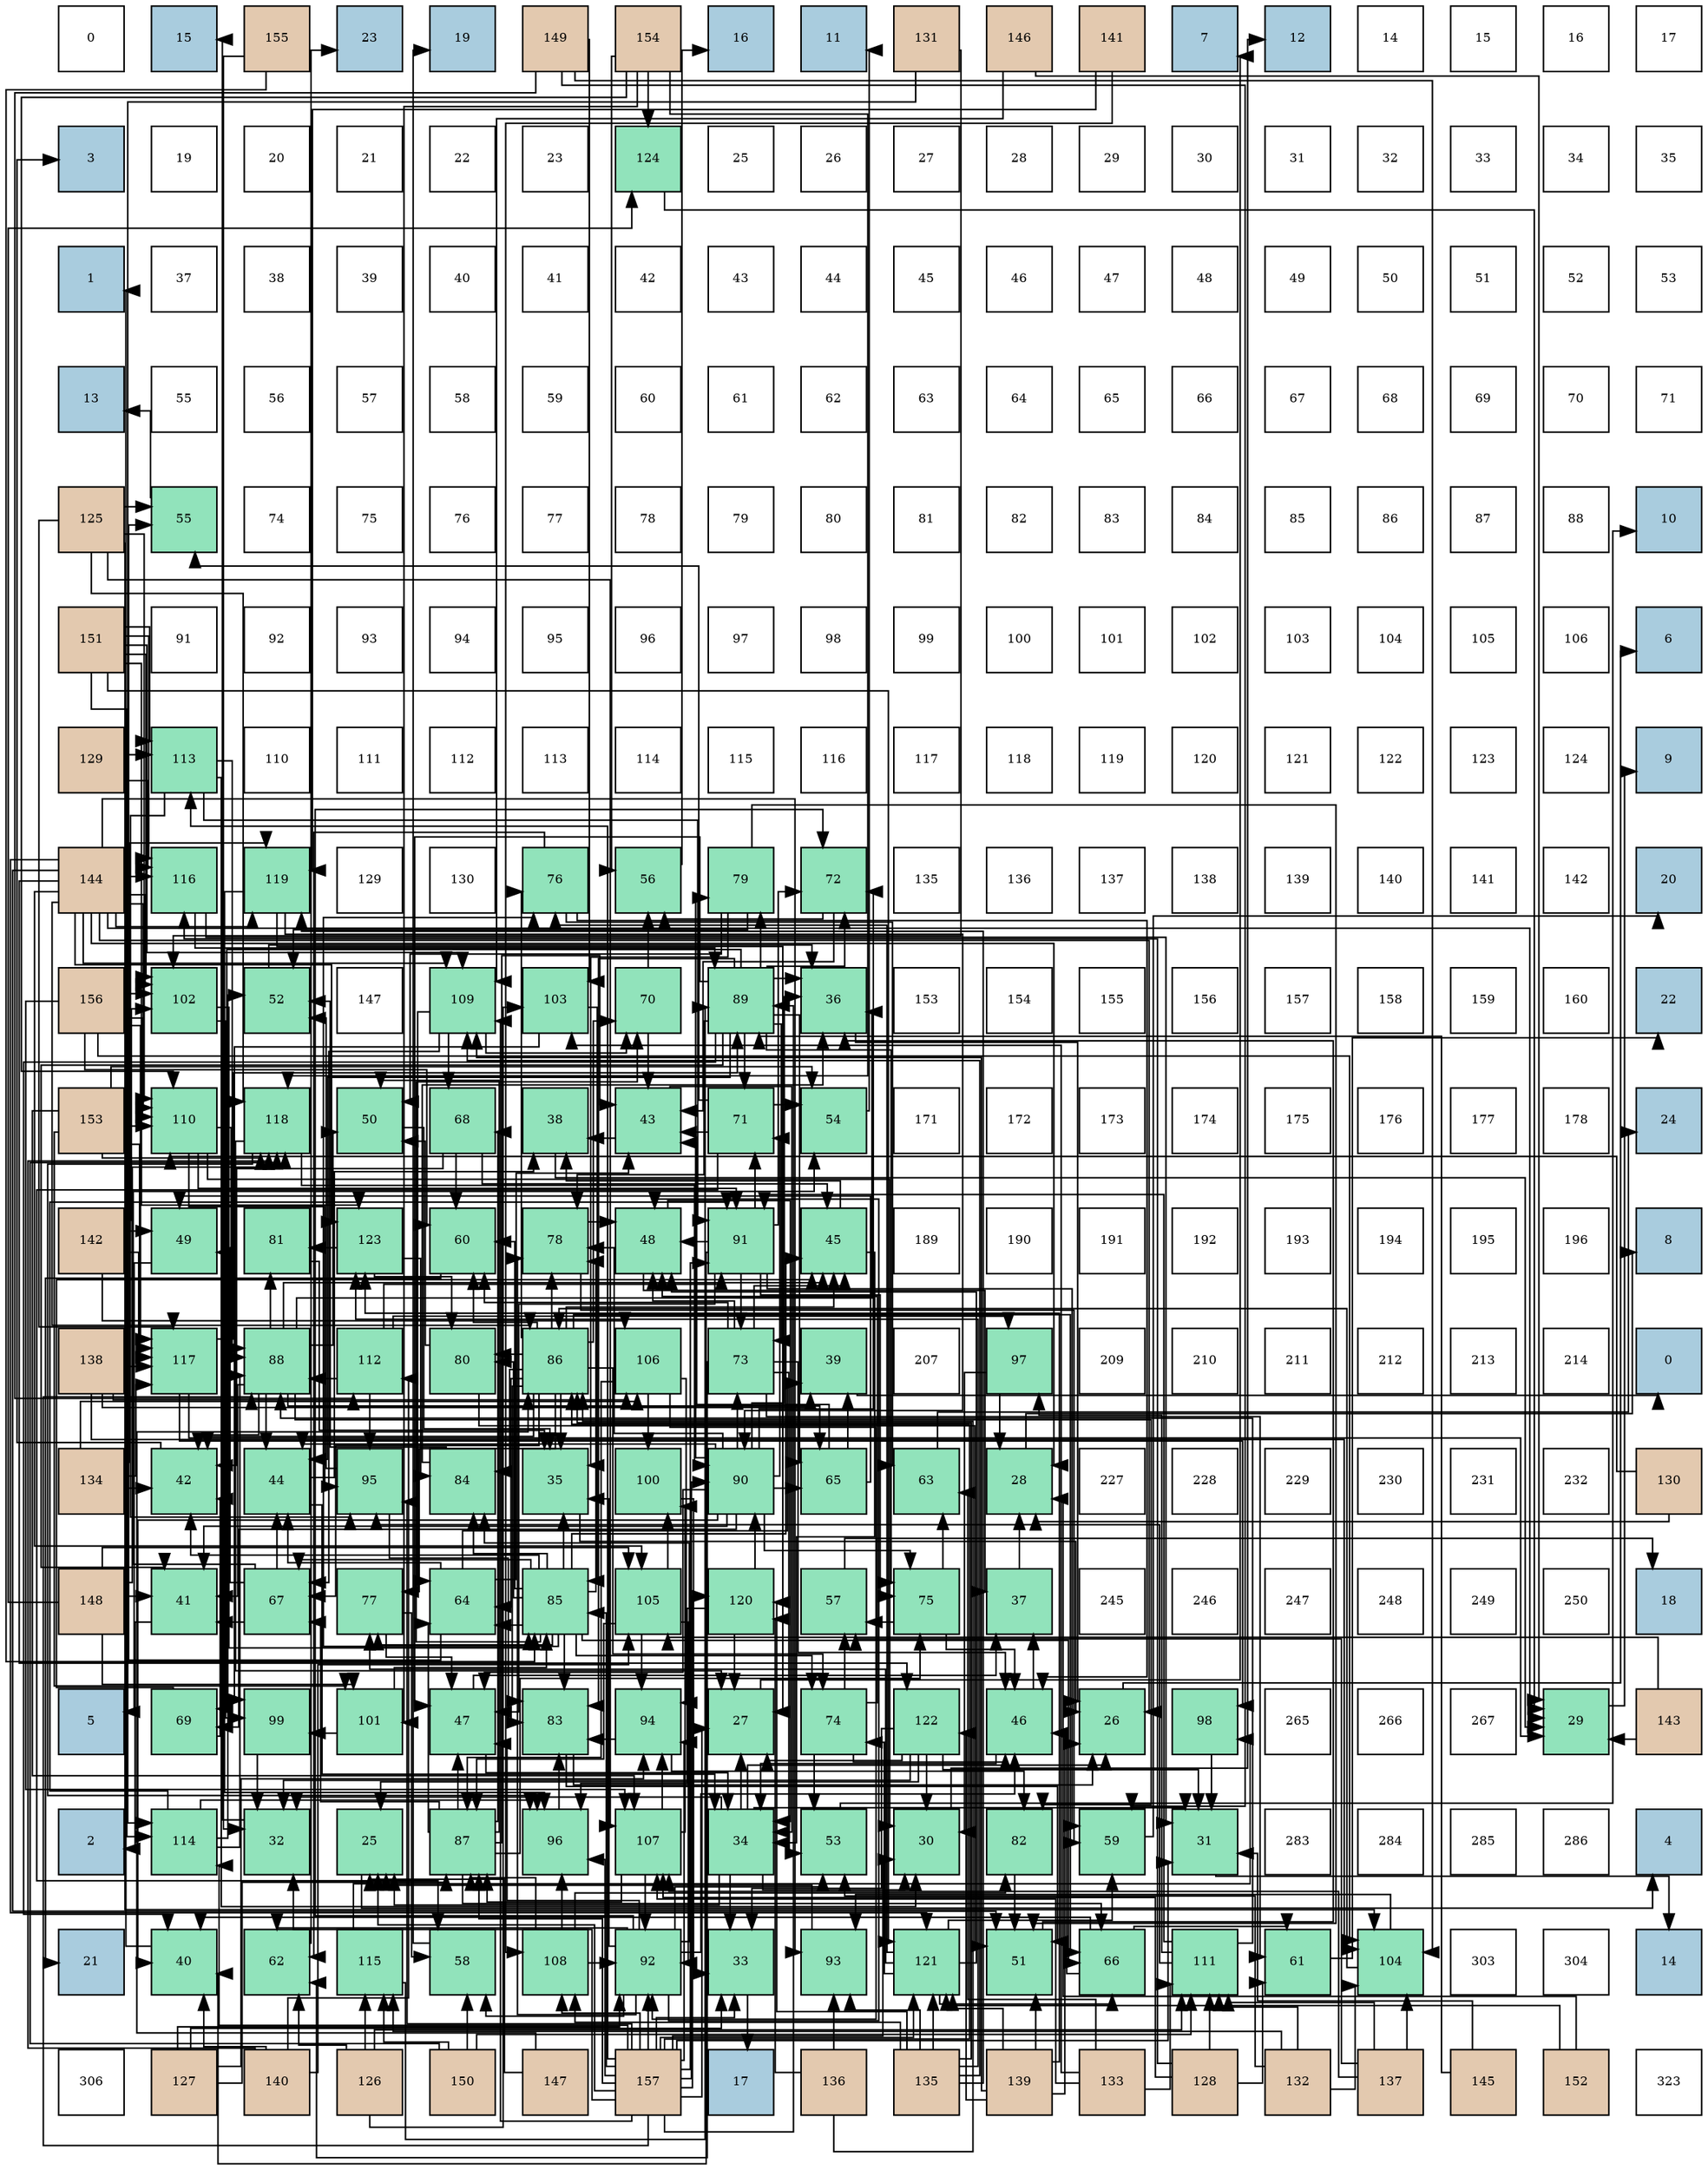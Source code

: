 digraph layout{
 rankdir=TB;
 splines=ortho;
 node [style=filled shape=square fixedsize=true width=0.6];
0[label="0", fontsize=8, fillcolor="#ffffff"];
1[label="15", fontsize=8, fillcolor="#a9ccde"];
2[label="155", fontsize=8, fillcolor="#e3c9af"];
3[label="23", fontsize=8, fillcolor="#a9ccde"];
4[label="19", fontsize=8, fillcolor="#a9ccde"];
5[label="149", fontsize=8, fillcolor="#e3c9af"];
6[label="154", fontsize=8, fillcolor="#e3c9af"];
7[label="16", fontsize=8, fillcolor="#a9ccde"];
8[label="11", fontsize=8, fillcolor="#a9ccde"];
9[label="131", fontsize=8, fillcolor="#e3c9af"];
10[label="146", fontsize=8, fillcolor="#e3c9af"];
11[label="141", fontsize=8, fillcolor="#e3c9af"];
12[label="7", fontsize=8, fillcolor="#a9ccde"];
13[label="12", fontsize=8, fillcolor="#a9ccde"];
14[label="14", fontsize=8, fillcolor="#ffffff"];
15[label="15", fontsize=8, fillcolor="#ffffff"];
16[label="16", fontsize=8, fillcolor="#ffffff"];
17[label="17", fontsize=8, fillcolor="#ffffff"];
18[label="3", fontsize=8, fillcolor="#a9ccde"];
19[label="19", fontsize=8, fillcolor="#ffffff"];
20[label="20", fontsize=8, fillcolor="#ffffff"];
21[label="21", fontsize=8, fillcolor="#ffffff"];
22[label="22", fontsize=8, fillcolor="#ffffff"];
23[label="23", fontsize=8, fillcolor="#ffffff"];
24[label="124", fontsize=8, fillcolor="#91e3bb"];
25[label="25", fontsize=8, fillcolor="#ffffff"];
26[label="26", fontsize=8, fillcolor="#ffffff"];
27[label="27", fontsize=8, fillcolor="#ffffff"];
28[label="28", fontsize=8, fillcolor="#ffffff"];
29[label="29", fontsize=8, fillcolor="#ffffff"];
30[label="30", fontsize=8, fillcolor="#ffffff"];
31[label="31", fontsize=8, fillcolor="#ffffff"];
32[label="32", fontsize=8, fillcolor="#ffffff"];
33[label="33", fontsize=8, fillcolor="#ffffff"];
34[label="34", fontsize=8, fillcolor="#ffffff"];
35[label="35", fontsize=8, fillcolor="#ffffff"];
36[label="1", fontsize=8, fillcolor="#a9ccde"];
37[label="37", fontsize=8, fillcolor="#ffffff"];
38[label="38", fontsize=8, fillcolor="#ffffff"];
39[label="39", fontsize=8, fillcolor="#ffffff"];
40[label="40", fontsize=8, fillcolor="#ffffff"];
41[label="41", fontsize=8, fillcolor="#ffffff"];
42[label="42", fontsize=8, fillcolor="#ffffff"];
43[label="43", fontsize=8, fillcolor="#ffffff"];
44[label="44", fontsize=8, fillcolor="#ffffff"];
45[label="45", fontsize=8, fillcolor="#ffffff"];
46[label="46", fontsize=8, fillcolor="#ffffff"];
47[label="47", fontsize=8, fillcolor="#ffffff"];
48[label="48", fontsize=8, fillcolor="#ffffff"];
49[label="49", fontsize=8, fillcolor="#ffffff"];
50[label="50", fontsize=8, fillcolor="#ffffff"];
51[label="51", fontsize=8, fillcolor="#ffffff"];
52[label="52", fontsize=8, fillcolor="#ffffff"];
53[label="53", fontsize=8, fillcolor="#ffffff"];
54[label="13", fontsize=8, fillcolor="#a9ccde"];
55[label="55", fontsize=8, fillcolor="#ffffff"];
56[label="56", fontsize=8, fillcolor="#ffffff"];
57[label="57", fontsize=8, fillcolor="#ffffff"];
58[label="58", fontsize=8, fillcolor="#ffffff"];
59[label="59", fontsize=8, fillcolor="#ffffff"];
60[label="60", fontsize=8, fillcolor="#ffffff"];
61[label="61", fontsize=8, fillcolor="#ffffff"];
62[label="62", fontsize=8, fillcolor="#ffffff"];
63[label="63", fontsize=8, fillcolor="#ffffff"];
64[label="64", fontsize=8, fillcolor="#ffffff"];
65[label="65", fontsize=8, fillcolor="#ffffff"];
66[label="66", fontsize=8, fillcolor="#ffffff"];
67[label="67", fontsize=8, fillcolor="#ffffff"];
68[label="68", fontsize=8, fillcolor="#ffffff"];
69[label="69", fontsize=8, fillcolor="#ffffff"];
70[label="70", fontsize=8, fillcolor="#ffffff"];
71[label="71", fontsize=8, fillcolor="#ffffff"];
72[label="125", fontsize=8, fillcolor="#e3c9af"];
73[label="55", fontsize=8, fillcolor="#91e3bb"];
74[label="74", fontsize=8, fillcolor="#ffffff"];
75[label="75", fontsize=8, fillcolor="#ffffff"];
76[label="76", fontsize=8, fillcolor="#ffffff"];
77[label="77", fontsize=8, fillcolor="#ffffff"];
78[label="78", fontsize=8, fillcolor="#ffffff"];
79[label="79", fontsize=8, fillcolor="#ffffff"];
80[label="80", fontsize=8, fillcolor="#ffffff"];
81[label="81", fontsize=8, fillcolor="#ffffff"];
82[label="82", fontsize=8, fillcolor="#ffffff"];
83[label="83", fontsize=8, fillcolor="#ffffff"];
84[label="84", fontsize=8, fillcolor="#ffffff"];
85[label="85", fontsize=8, fillcolor="#ffffff"];
86[label="86", fontsize=8, fillcolor="#ffffff"];
87[label="87", fontsize=8, fillcolor="#ffffff"];
88[label="88", fontsize=8, fillcolor="#ffffff"];
89[label="10", fontsize=8, fillcolor="#a9ccde"];
90[label="151", fontsize=8, fillcolor="#e3c9af"];
91[label="91", fontsize=8, fillcolor="#ffffff"];
92[label="92", fontsize=8, fillcolor="#ffffff"];
93[label="93", fontsize=8, fillcolor="#ffffff"];
94[label="94", fontsize=8, fillcolor="#ffffff"];
95[label="95", fontsize=8, fillcolor="#ffffff"];
96[label="96", fontsize=8, fillcolor="#ffffff"];
97[label="97", fontsize=8, fillcolor="#ffffff"];
98[label="98", fontsize=8, fillcolor="#ffffff"];
99[label="99", fontsize=8, fillcolor="#ffffff"];
100[label="100", fontsize=8, fillcolor="#ffffff"];
101[label="101", fontsize=8, fillcolor="#ffffff"];
102[label="102", fontsize=8, fillcolor="#ffffff"];
103[label="103", fontsize=8, fillcolor="#ffffff"];
104[label="104", fontsize=8, fillcolor="#ffffff"];
105[label="105", fontsize=8, fillcolor="#ffffff"];
106[label="106", fontsize=8, fillcolor="#ffffff"];
107[label="6", fontsize=8, fillcolor="#a9ccde"];
108[label="129", fontsize=8, fillcolor="#e3c9af"];
109[label="113", fontsize=8, fillcolor="#91e3bb"];
110[label="110", fontsize=8, fillcolor="#ffffff"];
111[label="111", fontsize=8, fillcolor="#ffffff"];
112[label="112", fontsize=8, fillcolor="#ffffff"];
113[label="113", fontsize=8, fillcolor="#ffffff"];
114[label="114", fontsize=8, fillcolor="#ffffff"];
115[label="115", fontsize=8, fillcolor="#ffffff"];
116[label="116", fontsize=8, fillcolor="#ffffff"];
117[label="117", fontsize=8, fillcolor="#ffffff"];
118[label="118", fontsize=8, fillcolor="#ffffff"];
119[label="119", fontsize=8, fillcolor="#ffffff"];
120[label="120", fontsize=8, fillcolor="#ffffff"];
121[label="121", fontsize=8, fillcolor="#ffffff"];
122[label="122", fontsize=8, fillcolor="#ffffff"];
123[label="123", fontsize=8, fillcolor="#ffffff"];
124[label="124", fontsize=8, fillcolor="#ffffff"];
125[label="9", fontsize=8, fillcolor="#a9ccde"];
126[label="144", fontsize=8, fillcolor="#e3c9af"];
127[label="116", fontsize=8, fillcolor="#91e3bb"];
128[label="119", fontsize=8, fillcolor="#91e3bb"];
129[label="129", fontsize=8, fillcolor="#ffffff"];
130[label="130", fontsize=8, fillcolor="#ffffff"];
131[label="76", fontsize=8, fillcolor="#91e3bb"];
132[label="56", fontsize=8, fillcolor="#91e3bb"];
133[label="79", fontsize=8, fillcolor="#91e3bb"];
134[label="72", fontsize=8, fillcolor="#91e3bb"];
135[label="135", fontsize=8, fillcolor="#ffffff"];
136[label="136", fontsize=8, fillcolor="#ffffff"];
137[label="137", fontsize=8, fillcolor="#ffffff"];
138[label="138", fontsize=8, fillcolor="#ffffff"];
139[label="139", fontsize=8, fillcolor="#ffffff"];
140[label="140", fontsize=8, fillcolor="#ffffff"];
141[label="141", fontsize=8, fillcolor="#ffffff"];
142[label="142", fontsize=8, fillcolor="#ffffff"];
143[label="20", fontsize=8, fillcolor="#a9ccde"];
144[label="156", fontsize=8, fillcolor="#e3c9af"];
145[label="102", fontsize=8, fillcolor="#91e3bb"];
146[label="52", fontsize=8, fillcolor="#91e3bb"];
147[label="147", fontsize=8, fillcolor="#ffffff"];
148[label="109", fontsize=8, fillcolor="#91e3bb"];
149[label="103", fontsize=8, fillcolor="#91e3bb"];
150[label="70", fontsize=8, fillcolor="#91e3bb"];
151[label="89", fontsize=8, fillcolor="#91e3bb"];
152[label="36", fontsize=8, fillcolor="#91e3bb"];
153[label="153", fontsize=8, fillcolor="#ffffff"];
154[label="154", fontsize=8, fillcolor="#ffffff"];
155[label="155", fontsize=8, fillcolor="#ffffff"];
156[label="156", fontsize=8, fillcolor="#ffffff"];
157[label="157", fontsize=8, fillcolor="#ffffff"];
158[label="158", fontsize=8, fillcolor="#ffffff"];
159[label="159", fontsize=8, fillcolor="#ffffff"];
160[label="160", fontsize=8, fillcolor="#ffffff"];
161[label="22", fontsize=8, fillcolor="#a9ccde"];
162[label="153", fontsize=8, fillcolor="#e3c9af"];
163[label="110", fontsize=8, fillcolor="#91e3bb"];
164[label="118", fontsize=8, fillcolor="#91e3bb"];
165[label="50", fontsize=8, fillcolor="#91e3bb"];
166[label="68", fontsize=8, fillcolor="#91e3bb"];
167[label="38", fontsize=8, fillcolor="#91e3bb"];
168[label="43", fontsize=8, fillcolor="#91e3bb"];
169[label="71", fontsize=8, fillcolor="#91e3bb"];
170[label="54", fontsize=8, fillcolor="#91e3bb"];
171[label="171", fontsize=8, fillcolor="#ffffff"];
172[label="172", fontsize=8, fillcolor="#ffffff"];
173[label="173", fontsize=8, fillcolor="#ffffff"];
174[label="174", fontsize=8, fillcolor="#ffffff"];
175[label="175", fontsize=8, fillcolor="#ffffff"];
176[label="176", fontsize=8, fillcolor="#ffffff"];
177[label="177", fontsize=8, fillcolor="#ffffff"];
178[label="178", fontsize=8, fillcolor="#ffffff"];
179[label="24", fontsize=8, fillcolor="#a9ccde"];
180[label="142", fontsize=8, fillcolor="#e3c9af"];
181[label="49", fontsize=8, fillcolor="#91e3bb"];
182[label="81", fontsize=8, fillcolor="#91e3bb"];
183[label="123", fontsize=8, fillcolor="#91e3bb"];
184[label="60", fontsize=8, fillcolor="#91e3bb"];
185[label="78", fontsize=8, fillcolor="#91e3bb"];
186[label="48", fontsize=8, fillcolor="#91e3bb"];
187[label="91", fontsize=8, fillcolor="#91e3bb"];
188[label="45", fontsize=8, fillcolor="#91e3bb"];
189[label="189", fontsize=8, fillcolor="#ffffff"];
190[label="190", fontsize=8, fillcolor="#ffffff"];
191[label="191", fontsize=8, fillcolor="#ffffff"];
192[label="192", fontsize=8, fillcolor="#ffffff"];
193[label="193", fontsize=8, fillcolor="#ffffff"];
194[label="194", fontsize=8, fillcolor="#ffffff"];
195[label="195", fontsize=8, fillcolor="#ffffff"];
196[label="196", fontsize=8, fillcolor="#ffffff"];
197[label="8", fontsize=8, fillcolor="#a9ccde"];
198[label="138", fontsize=8, fillcolor="#e3c9af"];
199[label="117", fontsize=8, fillcolor="#91e3bb"];
200[label="88", fontsize=8, fillcolor="#91e3bb"];
201[label="112", fontsize=8, fillcolor="#91e3bb"];
202[label="80", fontsize=8, fillcolor="#91e3bb"];
203[label="86", fontsize=8, fillcolor="#91e3bb"];
204[label="106", fontsize=8, fillcolor="#91e3bb"];
205[label="73", fontsize=8, fillcolor="#91e3bb"];
206[label="39", fontsize=8, fillcolor="#91e3bb"];
207[label="207", fontsize=8, fillcolor="#ffffff"];
208[label="97", fontsize=8, fillcolor="#91e3bb"];
209[label="209", fontsize=8, fillcolor="#ffffff"];
210[label="210", fontsize=8, fillcolor="#ffffff"];
211[label="211", fontsize=8, fillcolor="#ffffff"];
212[label="212", fontsize=8, fillcolor="#ffffff"];
213[label="213", fontsize=8, fillcolor="#ffffff"];
214[label="214", fontsize=8, fillcolor="#ffffff"];
215[label="0", fontsize=8, fillcolor="#a9ccde"];
216[label="134", fontsize=8, fillcolor="#e3c9af"];
217[label="42", fontsize=8, fillcolor="#91e3bb"];
218[label="44", fontsize=8, fillcolor="#91e3bb"];
219[label="95", fontsize=8, fillcolor="#91e3bb"];
220[label="84", fontsize=8, fillcolor="#91e3bb"];
221[label="35", fontsize=8, fillcolor="#91e3bb"];
222[label="100", fontsize=8, fillcolor="#91e3bb"];
223[label="90", fontsize=8, fillcolor="#91e3bb"];
224[label="65", fontsize=8, fillcolor="#91e3bb"];
225[label="63", fontsize=8, fillcolor="#91e3bb"];
226[label="28", fontsize=8, fillcolor="#91e3bb"];
227[label="227", fontsize=8, fillcolor="#ffffff"];
228[label="228", fontsize=8, fillcolor="#ffffff"];
229[label="229", fontsize=8, fillcolor="#ffffff"];
230[label="230", fontsize=8, fillcolor="#ffffff"];
231[label="231", fontsize=8, fillcolor="#ffffff"];
232[label="232", fontsize=8, fillcolor="#ffffff"];
233[label="130", fontsize=8, fillcolor="#e3c9af"];
234[label="148", fontsize=8, fillcolor="#e3c9af"];
235[label="41", fontsize=8, fillcolor="#91e3bb"];
236[label="67", fontsize=8, fillcolor="#91e3bb"];
237[label="77", fontsize=8, fillcolor="#91e3bb"];
238[label="64", fontsize=8, fillcolor="#91e3bb"];
239[label="85", fontsize=8, fillcolor="#91e3bb"];
240[label="105", fontsize=8, fillcolor="#91e3bb"];
241[label="120", fontsize=8, fillcolor="#91e3bb"];
242[label="57", fontsize=8, fillcolor="#91e3bb"];
243[label="75", fontsize=8, fillcolor="#91e3bb"];
244[label="37", fontsize=8, fillcolor="#91e3bb"];
245[label="245", fontsize=8, fillcolor="#ffffff"];
246[label="246", fontsize=8, fillcolor="#ffffff"];
247[label="247", fontsize=8, fillcolor="#ffffff"];
248[label="248", fontsize=8, fillcolor="#ffffff"];
249[label="249", fontsize=8, fillcolor="#ffffff"];
250[label="250", fontsize=8, fillcolor="#ffffff"];
251[label="18", fontsize=8, fillcolor="#a9ccde"];
252[label="5", fontsize=8, fillcolor="#a9ccde"];
253[label="69", fontsize=8, fillcolor="#91e3bb"];
254[label="99", fontsize=8, fillcolor="#91e3bb"];
255[label="101", fontsize=8, fillcolor="#91e3bb"];
256[label="47", fontsize=8, fillcolor="#91e3bb"];
257[label="83", fontsize=8, fillcolor="#91e3bb"];
258[label="94", fontsize=8, fillcolor="#91e3bb"];
259[label="27", fontsize=8, fillcolor="#91e3bb"];
260[label="74", fontsize=8, fillcolor="#91e3bb"];
261[label="122", fontsize=8, fillcolor="#91e3bb"];
262[label="46", fontsize=8, fillcolor="#91e3bb"];
263[label="26", fontsize=8, fillcolor="#91e3bb"];
264[label="98", fontsize=8, fillcolor="#91e3bb"];
265[label="265", fontsize=8, fillcolor="#ffffff"];
266[label="266", fontsize=8, fillcolor="#ffffff"];
267[label="267", fontsize=8, fillcolor="#ffffff"];
268[label="29", fontsize=8, fillcolor="#91e3bb"];
269[label="143", fontsize=8, fillcolor="#e3c9af"];
270[label="2", fontsize=8, fillcolor="#a9ccde"];
271[label="114", fontsize=8, fillcolor="#91e3bb"];
272[label="32", fontsize=8, fillcolor="#91e3bb"];
273[label="25", fontsize=8, fillcolor="#91e3bb"];
274[label="87", fontsize=8, fillcolor="#91e3bb"];
275[label="96", fontsize=8, fillcolor="#91e3bb"];
276[label="107", fontsize=8, fillcolor="#91e3bb"];
277[label="34", fontsize=8, fillcolor="#91e3bb"];
278[label="53", fontsize=8, fillcolor="#91e3bb"];
279[label="30", fontsize=8, fillcolor="#91e3bb"];
280[label="82", fontsize=8, fillcolor="#91e3bb"];
281[label="59", fontsize=8, fillcolor="#91e3bb"];
282[label="31", fontsize=8, fillcolor="#91e3bb"];
283[label="283", fontsize=8, fillcolor="#ffffff"];
284[label="284", fontsize=8, fillcolor="#ffffff"];
285[label="285", fontsize=8, fillcolor="#ffffff"];
286[label="286", fontsize=8, fillcolor="#ffffff"];
287[label="4", fontsize=8, fillcolor="#a9ccde"];
288[label="21", fontsize=8, fillcolor="#a9ccde"];
289[label="40", fontsize=8, fillcolor="#91e3bb"];
290[label="62", fontsize=8, fillcolor="#91e3bb"];
291[label="115", fontsize=8, fillcolor="#91e3bb"];
292[label="58", fontsize=8, fillcolor="#91e3bb"];
293[label="108", fontsize=8, fillcolor="#91e3bb"];
294[label="92", fontsize=8, fillcolor="#91e3bb"];
295[label="33", fontsize=8, fillcolor="#91e3bb"];
296[label="93", fontsize=8, fillcolor="#91e3bb"];
297[label="121", fontsize=8, fillcolor="#91e3bb"];
298[label="51", fontsize=8, fillcolor="#91e3bb"];
299[label="66", fontsize=8, fillcolor="#91e3bb"];
300[label="111", fontsize=8, fillcolor="#91e3bb"];
301[label="61", fontsize=8, fillcolor="#91e3bb"];
302[label="104", fontsize=8, fillcolor="#91e3bb"];
303[label="303", fontsize=8, fillcolor="#ffffff"];
304[label="304", fontsize=8, fillcolor="#ffffff"];
305[label="14", fontsize=8, fillcolor="#a9ccde"];
306[label="306", fontsize=8, fillcolor="#ffffff"];
307[label="127", fontsize=8, fillcolor="#e3c9af"];
308[label="140", fontsize=8, fillcolor="#e3c9af"];
309[label="126", fontsize=8, fillcolor="#e3c9af"];
310[label="150", fontsize=8, fillcolor="#e3c9af"];
311[label="147", fontsize=8, fillcolor="#e3c9af"];
312[label="157", fontsize=8, fillcolor="#e3c9af"];
313[label="17", fontsize=8, fillcolor="#a9ccde"];
314[label="136", fontsize=8, fillcolor="#e3c9af"];
315[label="135", fontsize=8, fillcolor="#e3c9af"];
316[label="139", fontsize=8, fillcolor="#e3c9af"];
317[label="133", fontsize=8, fillcolor="#e3c9af"];
318[label="128", fontsize=8, fillcolor="#e3c9af"];
319[label="132", fontsize=8, fillcolor="#e3c9af"];
320[label="137", fontsize=8, fillcolor="#e3c9af"];
321[label="145", fontsize=8, fillcolor="#e3c9af"];
322[label="152", fontsize=8, fillcolor="#e3c9af"];
323[label="323", fontsize=8, fillcolor="#ffffff"];
edge [constraint=false, style=vis];273 -> 287;
263 -> 107;
259 -> 12;
226 -> 197;
268 -> 125;
279 -> 13;
282 -> 305;
272 -> 1;
295 -> 313;
277 -> 273;
277 -> 263;
277 -> 259;
277 -> 279;
277 -> 282;
277 -> 272;
277 -> 295;
221 -> 263;
152 -> 263;
244 -> 226;
167 -> 268;
206 -> 215;
289 -> 36;
235 -> 270;
217 -> 18;
168 -> 277;
168 -> 167;
218 -> 277;
218 -> 167;
188 -> 277;
188 -> 167;
262 -> 277;
262 -> 244;
256 -> 277;
256 -> 244;
186 -> 277;
186 -> 244;
181 -> 252;
165 -> 221;
298 -> 152;
146 -> 152;
278 -> 89;
170 -> 8;
73 -> 54;
132 -> 7;
242 -> 251;
292 -> 4;
281 -> 143;
184 -> 288;
301 -> 161;
290 -> 3;
225 -> 179;
238 -> 206;
238 -> 168;
238 -> 218;
238 -> 73;
224 -> 206;
224 -> 168;
224 -> 181;
299 -> 289;
299 -> 262;
299 -> 301;
236 -> 235;
236 -> 218;
236 -> 181;
236 -> 170;
166 -> 217;
166 -> 188;
166 -> 184;
253 -> 217;
253 -> 188;
150 -> 168;
150 -> 132;
169 -> 168;
169 -> 170;
169 -> 73;
169 -> 292;
134 -> 168;
134 -> 132;
205 -> 188;
205 -> 262;
205 -> 186;
205 -> 278;
205 -> 184;
205 -> 301;
205 -> 290;
260 -> 262;
260 -> 186;
260 -> 278;
260 -> 242;
243 -> 262;
243 -> 242;
243 -> 225;
131 -> 262;
131 -> 290;
131 -> 225;
237 -> 256;
237 -> 292;
185 -> 186;
185 -> 281;
133 -> 221;
133 -> 165;
133 -> 298;
133 -> 146;
202 -> 165;
202 -> 298;
182 -> 221;
280 -> 298;
257 -> 263;
257 -> 298;
220 -> 152;
220 -> 146;
239 -> 221;
239 -> 217;
239 -> 188;
239 -> 184;
239 -> 238;
239 -> 299;
239 -> 236;
239 -> 150;
239 -> 260;
239 -> 131;
239 -> 237;
239 -> 185;
239 -> 202;
239 -> 257;
239 -> 220;
203 -> 221;
203 -> 217;
203 -> 188;
203 -> 184;
203 -> 238;
203 -> 299;
203 -> 236;
203 -> 150;
203 -> 260;
203 -> 131;
203 -> 237;
203 -> 185;
203 -> 202;
203 -> 257;
203 -> 220;
274 -> 168;
274 -> 256;
274 -> 165;
274 -> 238;
274 -> 299;
274 -> 236;
274 -> 166;
274 -> 243;
200 -> 152;
200 -> 235;
200 -> 217;
200 -> 218;
200 -> 188;
200 -> 165;
200 -> 224;
200 -> 182;
200 -> 280;
151 -> 152;
151 -> 289;
151 -> 235;
151 -> 218;
151 -> 256;
151 -> 224;
151 -> 253;
151 -> 169;
151 -> 134;
151 -> 205;
151 -> 243;
151 -> 185;
151 -> 133;
151 -> 257;
223 -> 152;
223 -> 289;
223 -> 235;
223 -> 218;
223 -> 256;
223 -> 224;
223 -> 253;
223 -> 169;
223 -> 134;
223 -> 205;
223 -> 243;
223 -> 185;
223 -> 133;
187 -> 289;
187 -> 256;
187 -> 186;
187 -> 281;
187 -> 169;
187 -> 134;
187 -> 205;
187 -> 243;
294 -> 221;
294 -> 262;
294 -> 256;
294 -> 186;
294 -> 278;
294 -> 292;
294 -> 290;
294 -> 134;
294 -> 185;
294 -> 220;
296 -> 273;
258 -> 280;
258 -> 257;
219 -> 146;
219 -> 257;
275 -> 257;
208 -> 226;
208 -> 279;
264 -> 282;
254 -> 272;
222 -> 295;
255 -> 239;
255 -> 254;
145 -> 239;
145 -> 254;
149 -> 239;
149 -> 254;
302 -> 203;
302 -> 296;
240 -> 274;
240 -> 294;
240 -> 258;
240 -> 222;
204 -> 274;
204 -> 294;
204 -> 258;
204 -> 222;
276 -> 274;
276 -> 294;
276 -> 258;
276 -> 222;
293 -> 280;
293 -> 274;
293 -> 294;
293 -> 275;
148 -> 238;
148 -> 236;
148 -> 166;
148 -> 150;
163 -> 279;
163 -> 200;
163 -> 187;
163 -> 219;
300 -> 200;
300 -> 187;
300 -> 219;
300 -> 208;
201 -> 200;
201 -> 187;
201 -> 219;
201 -> 208;
109 -> 279;
109 -> 200;
109 -> 187;
109 -> 219;
271 -> 146;
271 -> 200;
271 -> 187;
271 -> 275;
291 -> 151;
291 -> 264;
127 -> 282;
127 -> 151;
199 -> 268;
199 -> 151;
199 -> 264;
164 -> 259;
164 -> 223;
164 -> 275;
128 -> 259;
128 -> 223;
128 -> 275;
241 -> 259;
241 -> 223;
241 -> 275;
297 -> 186;
297 -> 281;
297 -> 299;
297 -> 260;
297 -> 131;
297 -> 237;
261 -> 273;
261 -> 259;
261 -> 279;
261 -> 282;
261 -> 272;
261 -> 295;
183 -> 202;
183 -> 182;
183 -> 220;
24 -> 268;
72 -> 73;
72 -> 302;
72 -> 276;
72 -> 163;
72 -> 199;
72 -> 164;
309 -> 290;
309 -> 149;
309 -> 300;
309 -> 291;
307 -> 295;
307 -> 274;
307 -> 294;
307 -> 258;
318 -> 301;
318 -> 276;
318 -> 300;
318 -> 127;
108 -> 109;
108 -> 127;
233 -> 226;
233 -> 163;
9 -> 145;
9 -> 271;
319 -> 278;
319 -> 302;
319 -> 300;
319 -> 291;
317 -> 225;
317 -> 149;
317 -> 276;
317 -> 300;
216 -> 217;
216 -> 204;
216 -> 199;
216 -> 128;
315 -> 203;
315 -> 296;
315 -> 293;
315 -> 148;
315 -> 128;
315 -> 241;
315 -> 297;
315 -> 183;
314 -> 203;
314 -> 296;
314 -> 241;
320 -> 242;
320 -> 302;
320 -> 276;
320 -> 300;
198 -> 206;
198 -> 302;
198 -> 204;
198 -> 199;
316 -> 263;
316 -> 298;
316 -> 148;
316 -> 297;
316 -> 261;
316 -> 183;
308 -> 289;
308 -> 240;
308 -> 201;
308 -> 164;
11 -> 293;
11 -> 128;
180 -> 181;
180 -> 145;
180 -> 204;
180 -> 199;
269 -> 268;
269 -> 240;
126 -> 263;
126 -> 226;
126 -> 268;
126 -> 298;
126 -> 203;
126 -> 296;
126 -> 145;
126 -> 240;
126 -> 148;
126 -> 163;
126 -> 127;
126 -> 128;
126 -> 297;
126 -> 261;
126 -> 183;
321 -> 282;
321 -> 151;
10 -> 268;
10 -> 148;
311 -> 273;
311 -> 203;
234 -> 235;
234 -> 255;
234 -> 240;
234 -> 164;
234 -> 24;
5 -> 281;
5 -> 149;
5 -> 302;
5 -> 201;
310 -> 292;
310 -> 300;
310 -> 291;
310 -> 164;
90 -> 145;
90 -> 148;
90 -> 109;
90 -> 271;
90 -> 127;
90 -> 297;
90 -> 183;
322 -> 226;
322 -> 297;
162 -> 170;
162 -> 255;
162 -> 276;
162 -> 163;
162 -> 199;
162 -> 164;
6 -> 132;
6 -> 255;
6 -> 163;
6 -> 164;
6 -> 24;
2 -> 272;
2 -> 239;
144 -> 184;
144 -> 145;
144 -> 302;
144 -> 276;
144 -> 163;
144 -> 199;
312 -> 273;
312 -> 259;
312 -> 279;
312 -> 282;
312 -> 272;
312 -> 295;
312 -> 239;
312 -> 203;
312 -> 274;
312 -> 200;
312 -> 151;
312 -> 223;
312 -> 187;
312 -> 294;
312 -> 258;
312 -> 219;
312 -> 275;
312 -> 293;
312 -> 148;
312 -> 109;
312 -> 271;
312 -> 241;
312 -> 297;
edge [constraint=true, style=invis];
0 -> 18 -> 36 -> 54 -> 72 -> 90 -> 108 -> 126 -> 144 -> 162 -> 180 -> 198 -> 216 -> 234 -> 252 -> 270 -> 288 -> 306;
1 -> 19 -> 37 -> 55 -> 73 -> 91 -> 109 -> 127 -> 145 -> 163 -> 181 -> 199 -> 217 -> 235 -> 253 -> 271 -> 289 -> 307;
2 -> 20 -> 38 -> 56 -> 74 -> 92 -> 110 -> 128 -> 146 -> 164 -> 182 -> 200 -> 218 -> 236 -> 254 -> 272 -> 290 -> 308;
3 -> 21 -> 39 -> 57 -> 75 -> 93 -> 111 -> 129 -> 147 -> 165 -> 183 -> 201 -> 219 -> 237 -> 255 -> 273 -> 291 -> 309;
4 -> 22 -> 40 -> 58 -> 76 -> 94 -> 112 -> 130 -> 148 -> 166 -> 184 -> 202 -> 220 -> 238 -> 256 -> 274 -> 292 -> 310;
5 -> 23 -> 41 -> 59 -> 77 -> 95 -> 113 -> 131 -> 149 -> 167 -> 185 -> 203 -> 221 -> 239 -> 257 -> 275 -> 293 -> 311;
6 -> 24 -> 42 -> 60 -> 78 -> 96 -> 114 -> 132 -> 150 -> 168 -> 186 -> 204 -> 222 -> 240 -> 258 -> 276 -> 294 -> 312;
7 -> 25 -> 43 -> 61 -> 79 -> 97 -> 115 -> 133 -> 151 -> 169 -> 187 -> 205 -> 223 -> 241 -> 259 -> 277 -> 295 -> 313;
8 -> 26 -> 44 -> 62 -> 80 -> 98 -> 116 -> 134 -> 152 -> 170 -> 188 -> 206 -> 224 -> 242 -> 260 -> 278 -> 296 -> 314;
9 -> 27 -> 45 -> 63 -> 81 -> 99 -> 117 -> 135 -> 153 -> 171 -> 189 -> 207 -> 225 -> 243 -> 261 -> 279 -> 297 -> 315;
10 -> 28 -> 46 -> 64 -> 82 -> 100 -> 118 -> 136 -> 154 -> 172 -> 190 -> 208 -> 226 -> 244 -> 262 -> 280 -> 298 -> 316;
11 -> 29 -> 47 -> 65 -> 83 -> 101 -> 119 -> 137 -> 155 -> 173 -> 191 -> 209 -> 227 -> 245 -> 263 -> 281 -> 299 -> 317;
12 -> 30 -> 48 -> 66 -> 84 -> 102 -> 120 -> 138 -> 156 -> 174 -> 192 -> 210 -> 228 -> 246 -> 264 -> 282 -> 300 -> 318;
13 -> 31 -> 49 -> 67 -> 85 -> 103 -> 121 -> 139 -> 157 -> 175 -> 193 -> 211 -> 229 -> 247 -> 265 -> 283 -> 301 -> 319;
14 -> 32 -> 50 -> 68 -> 86 -> 104 -> 122 -> 140 -> 158 -> 176 -> 194 -> 212 -> 230 -> 248 -> 266 -> 284 -> 302 -> 320;
15 -> 33 -> 51 -> 69 -> 87 -> 105 -> 123 -> 141 -> 159 -> 177 -> 195 -> 213 -> 231 -> 249 -> 267 -> 285 -> 303 -> 321;
16 -> 34 -> 52 -> 70 -> 88 -> 106 -> 124 -> 142 -> 160 -> 178 -> 196 -> 214 -> 232 -> 250 -> 268 -> 286 -> 304 -> 322;
17 -> 35 -> 53 -> 71 -> 89 -> 107 -> 125 -> 143 -> 161 -> 179 -> 197 -> 215 -> 233 -> 251 -> 269 -> 287 -> 305 -> 323;
rank = same {0 -> 1 -> 2 -> 3 -> 4 -> 5 -> 6 -> 7 -> 8 -> 9 -> 10 -> 11 -> 12 -> 13 -> 14 -> 15 -> 16 -> 17};
rank = same {18 -> 19 -> 20 -> 21 -> 22 -> 23 -> 24 -> 25 -> 26 -> 27 -> 28 -> 29 -> 30 -> 31 -> 32 -> 33 -> 34 -> 35};
rank = same {36 -> 37 -> 38 -> 39 -> 40 -> 41 -> 42 -> 43 -> 44 -> 45 -> 46 -> 47 -> 48 -> 49 -> 50 -> 51 -> 52 -> 53};
rank = same {54 -> 55 -> 56 -> 57 -> 58 -> 59 -> 60 -> 61 -> 62 -> 63 -> 64 -> 65 -> 66 -> 67 -> 68 -> 69 -> 70 -> 71};
rank = same {72 -> 73 -> 74 -> 75 -> 76 -> 77 -> 78 -> 79 -> 80 -> 81 -> 82 -> 83 -> 84 -> 85 -> 86 -> 87 -> 88 -> 89};
rank = same {90 -> 91 -> 92 -> 93 -> 94 -> 95 -> 96 -> 97 -> 98 -> 99 -> 100 -> 101 -> 102 -> 103 -> 104 -> 105 -> 106 -> 107};
rank = same {108 -> 109 -> 110 -> 111 -> 112 -> 113 -> 114 -> 115 -> 116 -> 117 -> 118 -> 119 -> 120 -> 121 -> 122 -> 123 -> 124 -> 125};
rank = same {126 -> 127 -> 128 -> 129 -> 130 -> 131 -> 132 -> 133 -> 134 -> 135 -> 136 -> 137 -> 138 -> 139 -> 140 -> 141 -> 142 -> 143};
rank = same {144 -> 145 -> 146 -> 147 -> 148 -> 149 -> 150 -> 151 -> 152 -> 153 -> 154 -> 155 -> 156 -> 157 -> 158 -> 159 -> 160 -> 161};
rank = same {162 -> 163 -> 164 -> 165 -> 166 -> 167 -> 168 -> 169 -> 170 -> 171 -> 172 -> 173 -> 174 -> 175 -> 176 -> 177 -> 178 -> 179};
rank = same {180 -> 181 -> 182 -> 183 -> 184 -> 185 -> 186 -> 187 -> 188 -> 189 -> 190 -> 191 -> 192 -> 193 -> 194 -> 195 -> 196 -> 197};
rank = same {198 -> 199 -> 200 -> 201 -> 202 -> 203 -> 204 -> 205 -> 206 -> 207 -> 208 -> 209 -> 210 -> 211 -> 212 -> 213 -> 214 -> 215};
rank = same {216 -> 217 -> 218 -> 219 -> 220 -> 221 -> 222 -> 223 -> 224 -> 225 -> 226 -> 227 -> 228 -> 229 -> 230 -> 231 -> 232 -> 233};
rank = same {234 -> 235 -> 236 -> 237 -> 238 -> 239 -> 240 -> 241 -> 242 -> 243 -> 244 -> 245 -> 246 -> 247 -> 248 -> 249 -> 250 -> 251};
rank = same {252 -> 253 -> 254 -> 255 -> 256 -> 257 -> 258 -> 259 -> 260 -> 261 -> 262 -> 263 -> 264 -> 265 -> 266 -> 267 -> 268 -> 269};
rank = same {270 -> 271 -> 272 -> 273 -> 274 -> 275 -> 276 -> 277 -> 278 -> 279 -> 280 -> 281 -> 282 -> 283 -> 284 -> 285 -> 286 -> 287};
rank = same {288 -> 289 -> 290 -> 291 -> 292 -> 293 -> 294 -> 295 -> 296 -> 297 -> 298 -> 299 -> 300 -> 301 -> 302 -> 303 -> 304 -> 305};
rank = same {306 -> 307 -> 308 -> 309 -> 310 -> 311 -> 312 -> 313 -> 314 -> 315 -> 316 -> 317 -> 318 -> 319 -> 320 -> 321 -> 322 -> 323};
}
